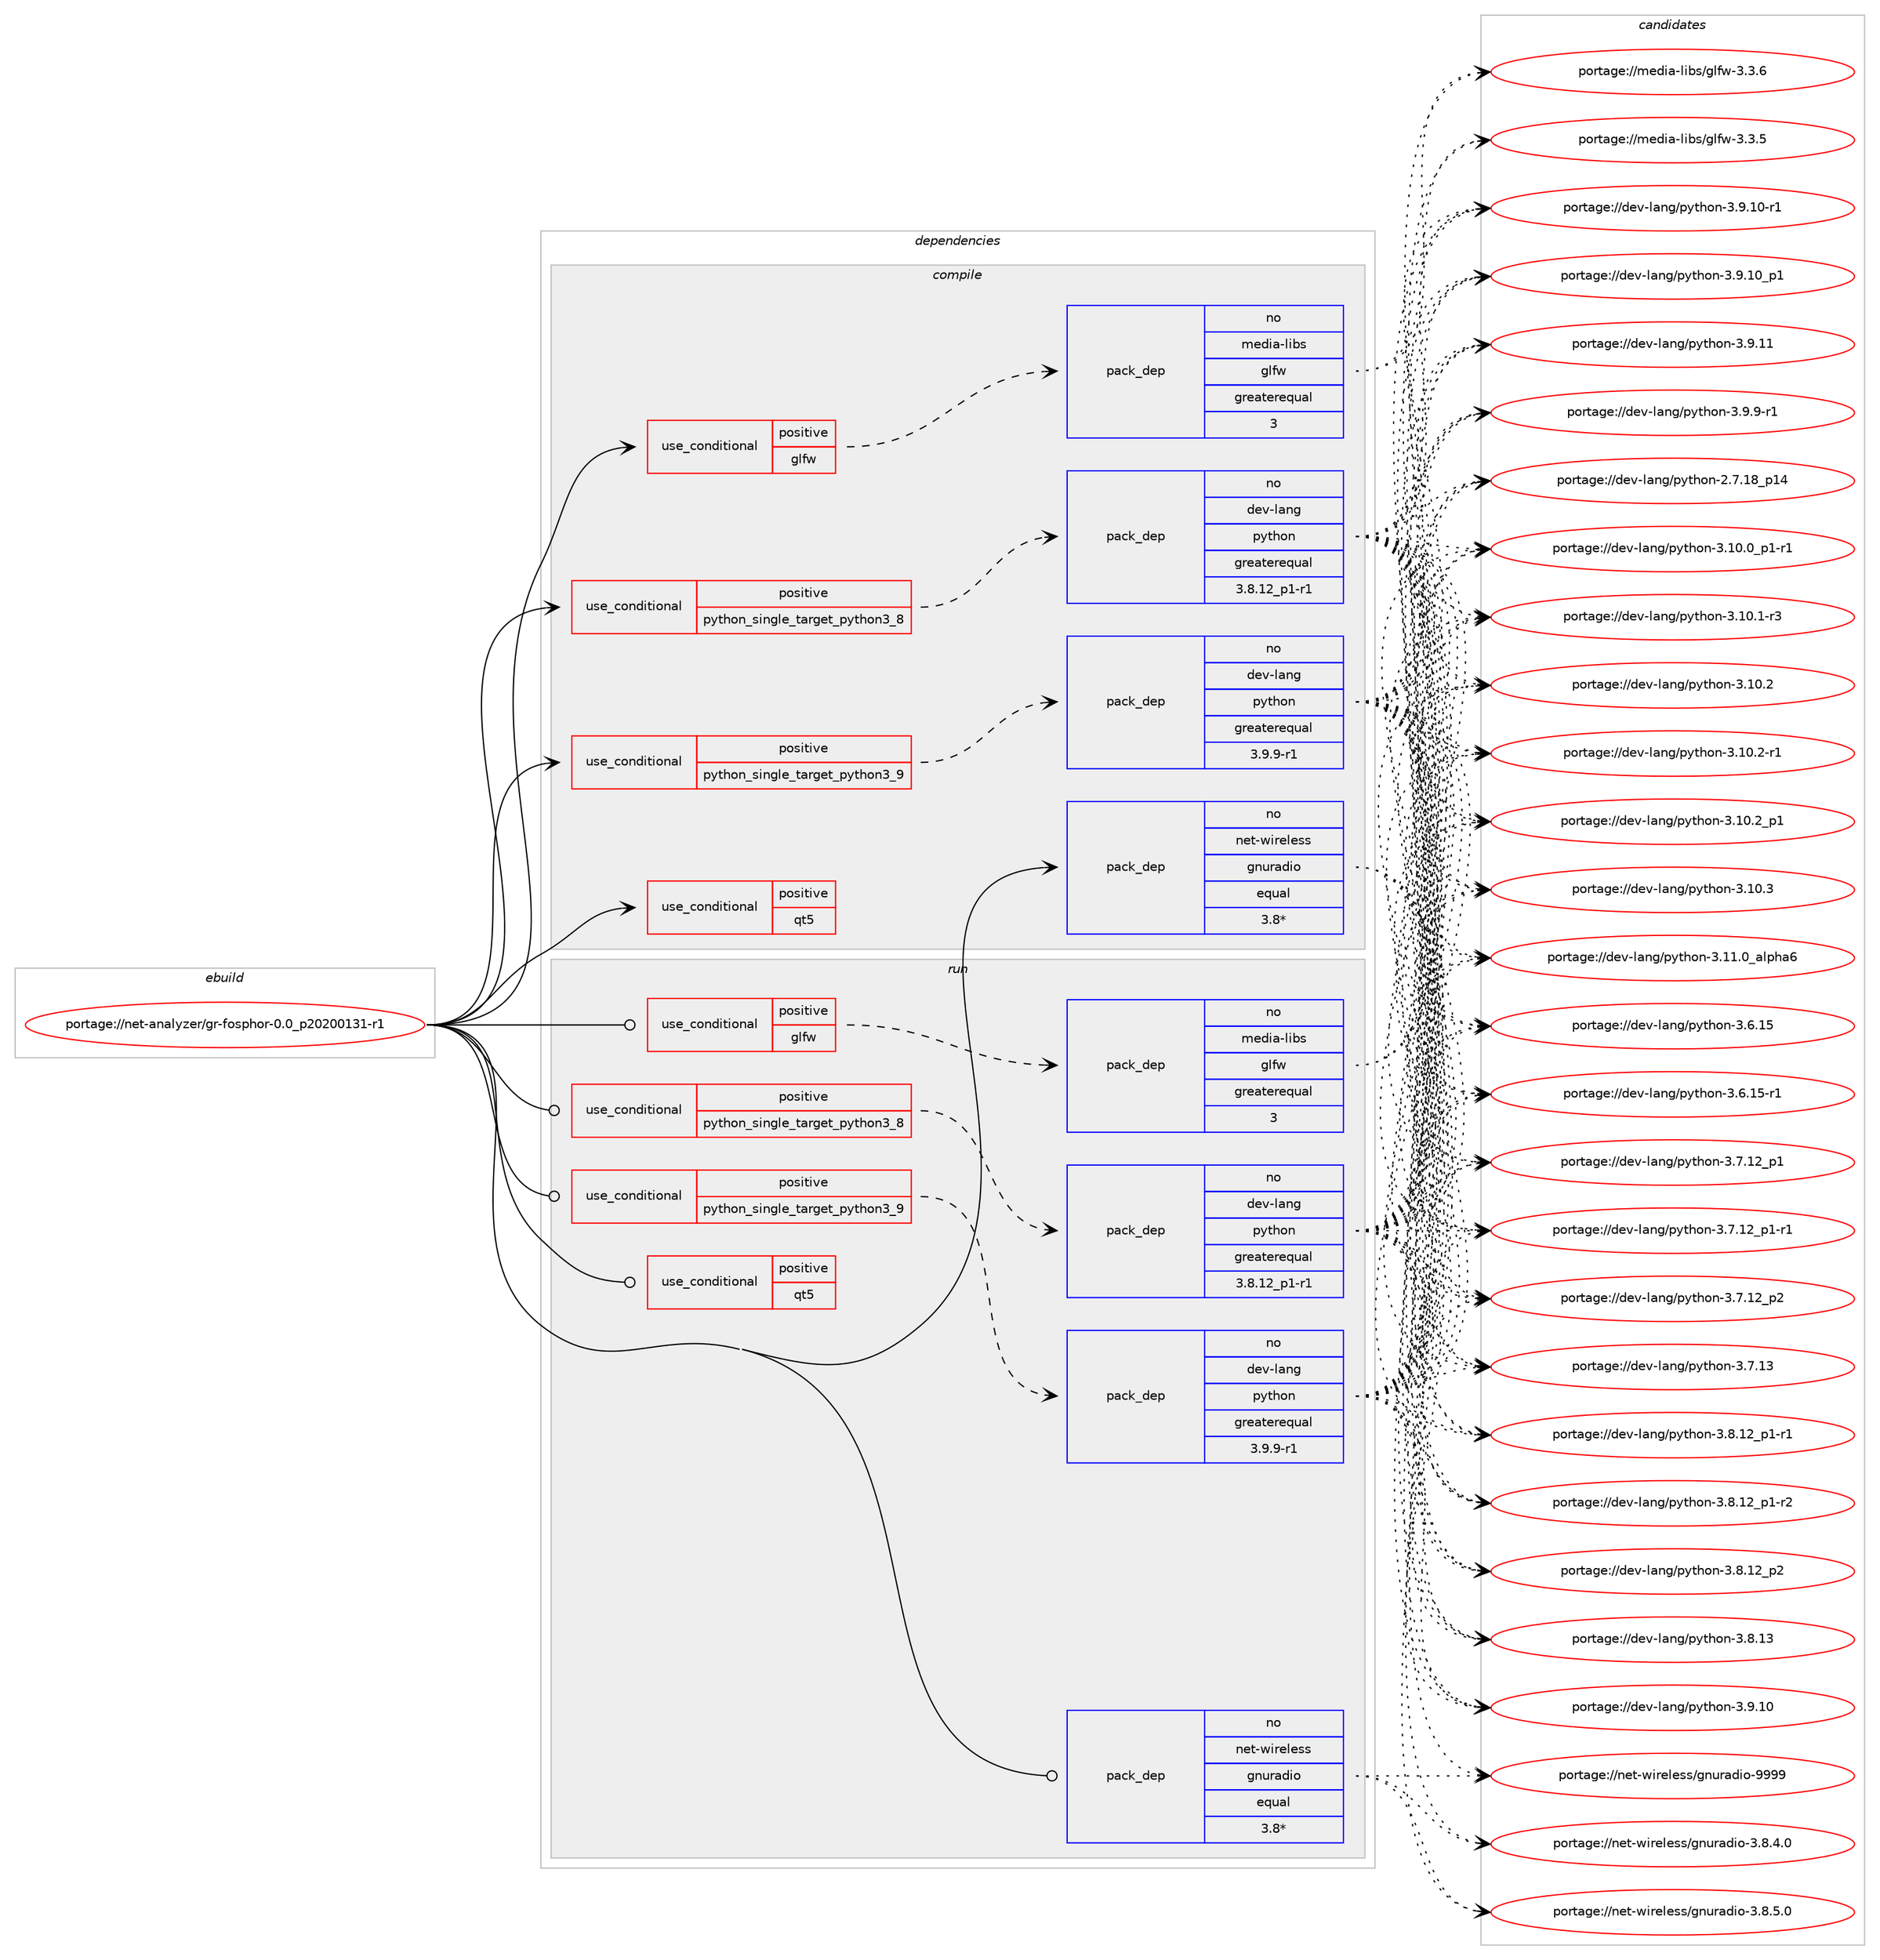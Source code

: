 digraph prolog {

# *************
# Graph options
# *************

newrank=true;
concentrate=true;
compound=true;
graph [rankdir=LR,fontname=Helvetica,fontsize=10,ranksep=1.5];#, ranksep=2.5, nodesep=0.2];
edge  [arrowhead=vee];
node  [fontname=Helvetica,fontsize=10];

# **********
# The ebuild
# **********

subgraph cluster_leftcol {
color=gray;
rank=same;
label=<<i>ebuild</i>>;
id [label="portage://net-analyzer/gr-fosphor-0.0_p20200131-r1", color=red, width=4, href="../net-analyzer/gr-fosphor-0.0_p20200131-r1.svg"];
}

# ****************
# The dependencies
# ****************

subgraph cluster_midcol {
color=gray;
label=<<i>dependencies</i>>;
subgraph cluster_compile {
fillcolor="#eeeeee";
style=filled;
label=<<i>compile</i>>;
subgraph cond4 {
dependency6 [label=<<TABLE BORDER="0" CELLBORDER="1" CELLSPACING="0" CELLPADDING="4"><TR><TD ROWSPAN="3" CELLPADDING="10">use_conditional</TD></TR><TR><TD>positive</TD></TR><TR><TD>glfw</TD></TR></TABLE>>, shape=none, color=red];
subgraph pack2 {
dependency7 [label=<<TABLE BORDER="0" CELLBORDER="1" CELLSPACING="0" CELLPADDING="4" WIDTH="220"><TR><TD ROWSPAN="6" CELLPADDING="30">pack_dep</TD></TR><TR><TD WIDTH="110">no</TD></TR><TR><TD>media-libs</TD></TR><TR><TD>glfw</TD></TR><TR><TD>greaterequal</TD></TR><TR><TD>3</TD></TR></TABLE>>, shape=none, color=blue];
}
dependency6:e -> dependency7:w [weight=20,style="dashed",arrowhead="vee"];
}
id:e -> dependency6:w [weight=20,style="solid",arrowhead="vee"];
subgraph cond5 {
dependency8 [label=<<TABLE BORDER="0" CELLBORDER="1" CELLSPACING="0" CELLPADDING="4"><TR><TD ROWSPAN="3" CELLPADDING="10">use_conditional</TD></TR><TR><TD>positive</TD></TR><TR><TD>python_single_target_python3_8</TD></TR></TABLE>>, shape=none, color=red];
subgraph pack3 {
dependency9 [label=<<TABLE BORDER="0" CELLBORDER="1" CELLSPACING="0" CELLPADDING="4" WIDTH="220"><TR><TD ROWSPAN="6" CELLPADDING="30">pack_dep</TD></TR><TR><TD WIDTH="110">no</TD></TR><TR><TD>dev-lang</TD></TR><TR><TD>python</TD></TR><TR><TD>greaterequal</TD></TR><TR><TD>3.8.12_p1-r1</TD></TR></TABLE>>, shape=none, color=blue];
}
dependency8:e -> dependency9:w [weight=20,style="dashed",arrowhead="vee"];
}
id:e -> dependency8:w [weight=20,style="solid",arrowhead="vee"];
subgraph cond6 {
dependency10 [label=<<TABLE BORDER="0" CELLBORDER="1" CELLSPACING="0" CELLPADDING="4"><TR><TD ROWSPAN="3" CELLPADDING="10">use_conditional</TD></TR><TR><TD>positive</TD></TR><TR><TD>python_single_target_python3_9</TD></TR></TABLE>>, shape=none, color=red];
subgraph pack4 {
dependency11 [label=<<TABLE BORDER="0" CELLBORDER="1" CELLSPACING="0" CELLPADDING="4" WIDTH="220"><TR><TD ROWSPAN="6" CELLPADDING="30">pack_dep</TD></TR><TR><TD WIDTH="110">no</TD></TR><TR><TD>dev-lang</TD></TR><TR><TD>python</TD></TR><TR><TD>greaterequal</TD></TR><TR><TD>3.9.9-r1</TD></TR></TABLE>>, shape=none, color=blue];
}
dependency10:e -> dependency11:w [weight=20,style="dashed",arrowhead="vee"];
}
id:e -> dependency10:w [weight=20,style="solid",arrowhead="vee"];
subgraph cond7 {
dependency12 [label=<<TABLE BORDER="0" CELLBORDER="1" CELLSPACING="0" CELLPADDING="4"><TR><TD ROWSPAN="3" CELLPADDING="10">use_conditional</TD></TR><TR><TD>positive</TD></TR><TR><TD>qt5</TD></TR></TABLE>>, shape=none, color=red];
# *** BEGIN UNKNOWN DEPENDENCY TYPE (TODO) ***
# dependency12 -> package_dependency(portage://net-analyzer/gr-fosphor-0.0_p20200131-r1,install,no,dev-qt,qtcore,none,[,,],[slot(5)],[])
# *** END UNKNOWN DEPENDENCY TYPE (TODO) ***

# *** BEGIN UNKNOWN DEPENDENCY TYPE (TODO) ***
# dependency12 -> package_dependency(portage://net-analyzer/gr-fosphor-0.0_p20200131-r1,install,no,dev-qt,qtgui,none,[,,],[slot(5)],[])
# *** END UNKNOWN DEPENDENCY TYPE (TODO) ***

# *** BEGIN UNKNOWN DEPENDENCY TYPE (TODO) ***
# dependency12 -> package_dependency(portage://net-analyzer/gr-fosphor-0.0_p20200131-r1,install,no,dev-qt,qtopengl,none,[,,],[slot(5)],[])
# *** END UNKNOWN DEPENDENCY TYPE (TODO) ***

# *** BEGIN UNKNOWN DEPENDENCY TYPE (TODO) ***
# dependency12 -> package_dependency(portage://net-analyzer/gr-fosphor-0.0_p20200131-r1,install,no,dev-qt,qtwidgets,none,[,,],[slot(5)],[])
# *** END UNKNOWN DEPENDENCY TYPE (TODO) ***

}
id:e -> dependency12:w [weight=20,style="solid",arrowhead="vee"];
# *** BEGIN UNKNOWN DEPENDENCY TYPE (TODO) ***
# id -> package_dependency(portage://net-analyzer/gr-fosphor-0.0_p20200131-r1,install,no,dev-libs,boost,none,[,,],any_same_slot,[])
# *** END UNKNOWN DEPENDENCY TYPE (TODO) ***

# *** BEGIN UNKNOWN DEPENDENCY TYPE (TODO) ***
# id -> package_dependency(portage://net-analyzer/gr-fosphor-0.0_p20200131-r1,install,no,dev-libs,log4cpp,none,[,,],[],[])
# *** END UNKNOWN DEPENDENCY TYPE (TODO) ***

# *** BEGIN UNKNOWN DEPENDENCY TYPE (TODO) ***
# id -> package_dependency(portage://net-analyzer/gr-fosphor-0.0_p20200131-r1,install,no,media-libs,freetype,none,[,,],[],[])
# *** END UNKNOWN DEPENDENCY TYPE (TODO) ***

subgraph pack5 {
dependency13 [label=<<TABLE BORDER="0" CELLBORDER="1" CELLSPACING="0" CELLPADDING="4" WIDTH="220"><TR><TD ROWSPAN="6" CELLPADDING="30">pack_dep</TD></TR><TR><TD WIDTH="110">no</TD></TR><TR><TD>net-wireless</TD></TR><TR><TD>gnuradio</TD></TR><TR><TD>equal</TD></TR><TR><TD>3.8*</TD></TR></TABLE>>, shape=none, color=blue];
}
id:e -> dependency13:w [weight=20,style="solid",arrowhead="vee"];
# *** BEGIN UNKNOWN DEPENDENCY TYPE (TODO) ***
# id -> package_dependency(portage://net-analyzer/gr-fosphor-0.0_p20200131-r1,install,no,virtual,opencl,none,[,,],[],[])
# *** END UNKNOWN DEPENDENCY TYPE (TODO) ***

# *** BEGIN UNKNOWN DEPENDENCY TYPE (TODO) ***
# id -> package_dependency(portage://net-analyzer/gr-fosphor-0.0_p20200131-r1,install,no,virtual,opengl,none,[,,],[],[])
# *** END UNKNOWN DEPENDENCY TYPE (TODO) ***

}
subgraph cluster_compileandrun {
fillcolor="#eeeeee";
style=filled;
label=<<i>compile and run</i>>;
}
subgraph cluster_run {
fillcolor="#eeeeee";
style=filled;
label=<<i>run</i>>;
subgraph cond8 {
dependency14 [label=<<TABLE BORDER="0" CELLBORDER="1" CELLSPACING="0" CELLPADDING="4"><TR><TD ROWSPAN="3" CELLPADDING="10">use_conditional</TD></TR><TR><TD>positive</TD></TR><TR><TD>glfw</TD></TR></TABLE>>, shape=none, color=red];
subgraph pack6 {
dependency15 [label=<<TABLE BORDER="0" CELLBORDER="1" CELLSPACING="0" CELLPADDING="4" WIDTH="220"><TR><TD ROWSPAN="6" CELLPADDING="30">pack_dep</TD></TR><TR><TD WIDTH="110">no</TD></TR><TR><TD>media-libs</TD></TR><TR><TD>glfw</TD></TR><TR><TD>greaterequal</TD></TR><TR><TD>3</TD></TR></TABLE>>, shape=none, color=blue];
}
dependency14:e -> dependency15:w [weight=20,style="dashed",arrowhead="vee"];
}
id:e -> dependency14:w [weight=20,style="solid",arrowhead="odot"];
subgraph cond9 {
dependency16 [label=<<TABLE BORDER="0" CELLBORDER="1" CELLSPACING="0" CELLPADDING="4"><TR><TD ROWSPAN="3" CELLPADDING="10">use_conditional</TD></TR><TR><TD>positive</TD></TR><TR><TD>python_single_target_python3_8</TD></TR></TABLE>>, shape=none, color=red];
subgraph pack7 {
dependency17 [label=<<TABLE BORDER="0" CELLBORDER="1" CELLSPACING="0" CELLPADDING="4" WIDTH="220"><TR><TD ROWSPAN="6" CELLPADDING="30">pack_dep</TD></TR><TR><TD WIDTH="110">no</TD></TR><TR><TD>dev-lang</TD></TR><TR><TD>python</TD></TR><TR><TD>greaterequal</TD></TR><TR><TD>3.8.12_p1-r1</TD></TR></TABLE>>, shape=none, color=blue];
}
dependency16:e -> dependency17:w [weight=20,style="dashed",arrowhead="vee"];
}
id:e -> dependency16:w [weight=20,style="solid",arrowhead="odot"];
subgraph cond10 {
dependency18 [label=<<TABLE BORDER="0" CELLBORDER="1" CELLSPACING="0" CELLPADDING="4"><TR><TD ROWSPAN="3" CELLPADDING="10">use_conditional</TD></TR><TR><TD>positive</TD></TR><TR><TD>python_single_target_python3_9</TD></TR></TABLE>>, shape=none, color=red];
subgraph pack8 {
dependency19 [label=<<TABLE BORDER="0" CELLBORDER="1" CELLSPACING="0" CELLPADDING="4" WIDTH="220"><TR><TD ROWSPAN="6" CELLPADDING="30">pack_dep</TD></TR><TR><TD WIDTH="110">no</TD></TR><TR><TD>dev-lang</TD></TR><TR><TD>python</TD></TR><TR><TD>greaterequal</TD></TR><TR><TD>3.9.9-r1</TD></TR></TABLE>>, shape=none, color=blue];
}
dependency18:e -> dependency19:w [weight=20,style="dashed",arrowhead="vee"];
}
id:e -> dependency18:w [weight=20,style="solid",arrowhead="odot"];
subgraph cond11 {
dependency20 [label=<<TABLE BORDER="0" CELLBORDER="1" CELLSPACING="0" CELLPADDING="4"><TR><TD ROWSPAN="3" CELLPADDING="10">use_conditional</TD></TR><TR><TD>positive</TD></TR><TR><TD>qt5</TD></TR></TABLE>>, shape=none, color=red];
# *** BEGIN UNKNOWN DEPENDENCY TYPE (TODO) ***
# dependency20 -> package_dependency(portage://net-analyzer/gr-fosphor-0.0_p20200131-r1,run,no,dev-qt,qtcore,none,[,,],[slot(5)],[])
# *** END UNKNOWN DEPENDENCY TYPE (TODO) ***

# *** BEGIN UNKNOWN DEPENDENCY TYPE (TODO) ***
# dependency20 -> package_dependency(portage://net-analyzer/gr-fosphor-0.0_p20200131-r1,run,no,dev-qt,qtgui,none,[,,],[slot(5)],[])
# *** END UNKNOWN DEPENDENCY TYPE (TODO) ***

# *** BEGIN UNKNOWN DEPENDENCY TYPE (TODO) ***
# dependency20 -> package_dependency(portage://net-analyzer/gr-fosphor-0.0_p20200131-r1,run,no,dev-qt,qtopengl,none,[,,],[slot(5)],[])
# *** END UNKNOWN DEPENDENCY TYPE (TODO) ***

# *** BEGIN UNKNOWN DEPENDENCY TYPE (TODO) ***
# dependency20 -> package_dependency(portage://net-analyzer/gr-fosphor-0.0_p20200131-r1,run,no,dev-qt,qtwidgets,none,[,,],[slot(5)],[])
# *** END UNKNOWN DEPENDENCY TYPE (TODO) ***

}
id:e -> dependency20:w [weight=20,style="solid",arrowhead="odot"];
# *** BEGIN UNKNOWN DEPENDENCY TYPE (TODO) ***
# id -> package_dependency(portage://net-analyzer/gr-fosphor-0.0_p20200131-r1,run,no,dev-libs,boost,none,[,,],any_same_slot,[])
# *** END UNKNOWN DEPENDENCY TYPE (TODO) ***

# *** BEGIN UNKNOWN DEPENDENCY TYPE (TODO) ***
# id -> package_dependency(portage://net-analyzer/gr-fosphor-0.0_p20200131-r1,run,no,dev-libs,log4cpp,none,[,,],[],[])
# *** END UNKNOWN DEPENDENCY TYPE (TODO) ***

# *** BEGIN UNKNOWN DEPENDENCY TYPE (TODO) ***
# id -> package_dependency(portage://net-analyzer/gr-fosphor-0.0_p20200131-r1,run,no,media-libs,freetype,none,[,,],[],[])
# *** END UNKNOWN DEPENDENCY TYPE (TODO) ***

subgraph pack9 {
dependency21 [label=<<TABLE BORDER="0" CELLBORDER="1" CELLSPACING="0" CELLPADDING="4" WIDTH="220"><TR><TD ROWSPAN="6" CELLPADDING="30">pack_dep</TD></TR><TR><TD WIDTH="110">no</TD></TR><TR><TD>net-wireless</TD></TR><TR><TD>gnuradio</TD></TR><TR><TD>equal</TD></TR><TR><TD>3.8*</TD></TR></TABLE>>, shape=none, color=blue];
}
id:e -> dependency21:w [weight=20,style="solid",arrowhead="odot"];
# *** BEGIN UNKNOWN DEPENDENCY TYPE (TODO) ***
# id -> package_dependency(portage://net-analyzer/gr-fosphor-0.0_p20200131-r1,run,no,virtual,opencl,none,[,,],[],[])
# *** END UNKNOWN DEPENDENCY TYPE (TODO) ***

# *** BEGIN UNKNOWN DEPENDENCY TYPE (TODO) ***
# id -> package_dependency(portage://net-analyzer/gr-fosphor-0.0_p20200131-r1,run,no,virtual,opengl,none,[,,],[],[])
# *** END UNKNOWN DEPENDENCY TYPE (TODO) ***

}
}

# **************
# The candidates
# **************

subgraph cluster_choices {
rank=same;
color=gray;
label=<<i>candidates</i>>;

subgraph choice2 {
color=black;
nodesep=1;
choice10910110010597451081059811547103108102119455146514653 [label="portage://media-libs/glfw-3.3.5", color=red, width=4,href="../media-libs/glfw-3.3.5.svg"];
choice10910110010597451081059811547103108102119455146514654 [label="portage://media-libs/glfw-3.3.6", color=red, width=4,href="../media-libs/glfw-3.3.6.svg"];
dependency7:e -> choice10910110010597451081059811547103108102119455146514653:w [style=dotted,weight="100"];
dependency7:e -> choice10910110010597451081059811547103108102119455146514654:w [style=dotted,weight="100"];
}
subgraph choice3 {
color=black;
nodesep=1;
choice10010111845108971101034711212111610411111045504655464956951124952 [label="portage://dev-lang/python-2.7.18_p14", color=red, width=4,href="../dev-lang/python-2.7.18_p14.svg"];
choice1001011184510897110103471121211161041111104551464948464895112494511449 [label="portage://dev-lang/python-3.10.0_p1-r1", color=red, width=4,href="../dev-lang/python-3.10.0_p1-r1.svg"];
choice100101118451089711010347112121116104111110455146494846494511451 [label="portage://dev-lang/python-3.10.1-r3", color=red, width=4,href="../dev-lang/python-3.10.1-r3.svg"];
choice10010111845108971101034711212111610411111045514649484650 [label="portage://dev-lang/python-3.10.2", color=red, width=4,href="../dev-lang/python-3.10.2.svg"];
choice100101118451089711010347112121116104111110455146494846504511449 [label="portage://dev-lang/python-3.10.2-r1", color=red, width=4,href="../dev-lang/python-3.10.2-r1.svg"];
choice100101118451089711010347112121116104111110455146494846509511249 [label="portage://dev-lang/python-3.10.2_p1", color=red, width=4,href="../dev-lang/python-3.10.2_p1.svg"];
choice10010111845108971101034711212111610411111045514649484651 [label="portage://dev-lang/python-3.10.3", color=red, width=4,href="../dev-lang/python-3.10.3.svg"];
choice1001011184510897110103471121211161041111104551464949464895971081121049754 [label="portage://dev-lang/python-3.11.0_alpha6", color=red, width=4,href="../dev-lang/python-3.11.0_alpha6.svg"];
choice10010111845108971101034711212111610411111045514654464953 [label="portage://dev-lang/python-3.6.15", color=red, width=4,href="../dev-lang/python-3.6.15.svg"];
choice100101118451089711010347112121116104111110455146544649534511449 [label="portage://dev-lang/python-3.6.15-r1", color=red, width=4,href="../dev-lang/python-3.6.15-r1.svg"];
choice100101118451089711010347112121116104111110455146554649509511249 [label="portage://dev-lang/python-3.7.12_p1", color=red, width=4,href="../dev-lang/python-3.7.12_p1.svg"];
choice1001011184510897110103471121211161041111104551465546495095112494511449 [label="portage://dev-lang/python-3.7.12_p1-r1", color=red, width=4,href="../dev-lang/python-3.7.12_p1-r1.svg"];
choice100101118451089711010347112121116104111110455146554649509511250 [label="portage://dev-lang/python-3.7.12_p2", color=red, width=4,href="../dev-lang/python-3.7.12_p2.svg"];
choice10010111845108971101034711212111610411111045514655464951 [label="portage://dev-lang/python-3.7.13", color=red, width=4,href="../dev-lang/python-3.7.13.svg"];
choice1001011184510897110103471121211161041111104551465646495095112494511449 [label="portage://dev-lang/python-3.8.12_p1-r1", color=red, width=4,href="../dev-lang/python-3.8.12_p1-r1.svg"];
choice1001011184510897110103471121211161041111104551465646495095112494511450 [label="portage://dev-lang/python-3.8.12_p1-r2", color=red, width=4,href="../dev-lang/python-3.8.12_p1-r2.svg"];
choice100101118451089711010347112121116104111110455146564649509511250 [label="portage://dev-lang/python-3.8.12_p2", color=red, width=4,href="../dev-lang/python-3.8.12_p2.svg"];
choice10010111845108971101034711212111610411111045514656464951 [label="portage://dev-lang/python-3.8.13", color=red, width=4,href="../dev-lang/python-3.8.13.svg"];
choice10010111845108971101034711212111610411111045514657464948 [label="portage://dev-lang/python-3.9.10", color=red, width=4,href="../dev-lang/python-3.9.10.svg"];
choice100101118451089711010347112121116104111110455146574649484511449 [label="portage://dev-lang/python-3.9.10-r1", color=red, width=4,href="../dev-lang/python-3.9.10-r1.svg"];
choice100101118451089711010347112121116104111110455146574649489511249 [label="portage://dev-lang/python-3.9.10_p1", color=red, width=4,href="../dev-lang/python-3.9.10_p1.svg"];
choice10010111845108971101034711212111610411111045514657464949 [label="portage://dev-lang/python-3.9.11", color=red, width=4,href="../dev-lang/python-3.9.11.svg"];
choice1001011184510897110103471121211161041111104551465746574511449 [label="portage://dev-lang/python-3.9.9-r1", color=red, width=4,href="../dev-lang/python-3.9.9-r1.svg"];
dependency9:e -> choice10010111845108971101034711212111610411111045504655464956951124952:w [style=dotted,weight="100"];
dependency9:e -> choice1001011184510897110103471121211161041111104551464948464895112494511449:w [style=dotted,weight="100"];
dependency9:e -> choice100101118451089711010347112121116104111110455146494846494511451:w [style=dotted,weight="100"];
dependency9:e -> choice10010111845108971101034711212111610411111045514649484650:w [style=dotted,weight="100"];
dependency9:e -> choice100101118451089711010347112121116104111110455146494846504511449:w [style=dotted,weight="100"];
dependency9:e -> choice100101118451089711010347112121116104111110455146494846509511249:w [style=dotted,weight="100"];
dependency9:e -> choice10010111845108971101034711212111610411111045514649484651:w [style=dotted,weight="100"];
dependency9:e -> choice1001011184510897110103471121211161041111104551464949464895971081121049754:w [style=dotted,weight="100"];
dependency9:e -> choice10010111845108971101034711212111610411111045514654464953:w [style=dotted,weight="100"];
dependency9:e -> choice100101118451089711010347112121116104111110455146544649534511449:w [style=dotted,weight="100"];
dependency9:e -> choice100101118451089711010347112121116104111110455146554649509511249:w [style=dotted,weight="100"];
dependency9:e -> choice1001011184510897110103471121211161041111104551465546495095112494511449:w [style=dotted,weight="100"];
dependency9:e -> choice100101118451089711010347112121116104111110455146554649509511250:w [style=dotted,weight="100"];
dependency9:e -> choice10010111845108971101034711212111610411111045514655464951:w [style=dotted,weight="100"];
dependency9:e -> choice1001011184510897110103471121211161041111104551465646495095112494511449:w [style=dotted,weight="100"];
dependency9:e -> choice1001011184510897110103471121211161041111104551465646495095112494511450:w [style=dotted,weight="100"];
dependency9:e -> choice100101118451089711010347112121116104111110455146564649509511250:w [style=dotted,weight="100"];
dependency9:e -> choice10010111845108971101034711212111610411111045514656464951:w [style=dotted,weight="100"];
dependency9:e -> choice10010111845108971101034711212111610411111045514657464948:w [style=dotted,weight="100"];
dependency9:e -> choice100101118451089711010347112121116104111110455146574649484511449:w [style=dotted,weight="100"];
dependency9:e -> choice100101118451089711010347112121116104111110455146574649489511249:w [style=dotted,weight="100"];
dependency9:e -> choice10010111845108971101034711212111610411111045514657464949:w [style=dotted,weight="100"];
dependency9:e -> choice1001011184510897110103471121211161041111104551465746574511449:w [style=dotted,weight="100"];
}
subgraph choice4 {
color=black;
nodesep=1;
choice10010111845108971101034711212111610411111045504655464956951124952 [label="portage://dev-lang/python-2.7.18_p14", color=red, width=4,href="../dev-lang/python-2.7.18_p14.svg"];
choice1001011184510897110103471121211161041111104551464948464895112494511449 [label="portage://dev-lang/python-3.10.0_p1-r1", color=red, width=4,href="../dev-lang/python-3.10.0_p1-r1.svg"];
choice100101118451089711010347112121116104111110455146494846494511451 [label="portage://dev-lang/python-3.10.1-r3", color=red, width=4,href="../dev-lang/python-3.10.1-r3.svg"];
choice10010111845108971101034711212111610411111045514649484650 [label="portage://dev-lang/python-3.10.2", color=red, width=4,href="../dev-lang/python-3.10.2.svg"];
choice100101118451089711010347112121116104111110455146494846504511449 [label="portage://dev-lang/python-3.10.2-r1", color=red, width=4,href="../dev-lang/python-3.10.2-r1.svg"];
choice100101118451089711010347112121116104111110455146494846509511249 [label="portage://dev-lang/python-3.10.2_p1", color=red, width=4,href="../dev-lang/python-3.10.2_p1.svg"];
choice10010111845108971101034711212111610411111045514649484651 [label="portage://dev-lang/python-3.10.3", color=red, width=4,href="../dev-lang/python-3.10.3.svg"];
choice1001011184510897110103471121211161041111104551464949464895971081121049754 [label="portage://dev-lang/python-3.11.0_alpha6", color=red, width=4,href="../dev-lang/python-3.11.0_alpha6.svg"];
choice10010111845108971101034711212111610411111045514654464953 [label="portage://dev-lang/python-3.6.15", color=red, width=4,href="../dev-lang/python-3.6.15.svg"];
choice100101118451089711010347112121116104111110455146544649534511449 [label="portage://dev-lang/python-3.6.15-r1", color=red, width=4,href="../dev-lang/python-3.6.15-r1.svg"];
choice100101118451089711010347112121116104111110455146554649509511249 [label="portage://dev-lang/python-3.7.12_p1", color=red, width=4,href="../dev-lang/python-3.7.12_p1.svg"];
choice1001011184510897110103471121211161041111104551465546495095112494511449 [label="portage://dev-lang/python-3.7.12_p1-r1", color=red, width=4,href="../dev-lang/python-3.7.12_p1-r1.svg"];
choice100101118451089711010347112121116104111110455146554649509511250 [label="portage://dev-lang/python-3.7.12_p2", color=red, width=4,href="../dev-lang/python-3.7.12_p2.svg"];
choice10010111845108971101034711212111610411111045514655464951 [label="portage://dev-lang/python-3.7.13", color=red, width=4,href="../dev-lang/python-3.7.13.svg"];
choice1001011184510897110103471121211161041111104551465646495095112494511449 [label="portage://dev-lang/python-3.8.12_p1-r1", color=red, width=4,href="../dev-lang/python-3.8.12_p1-r1.svg"];
choice1001011184510897110103471121211161041111104551465646495095112494511450 [label="portage://dev-lang/python-3.8.12_p1-r2", color=red, width=4,href="../dev-lang/python-3.8.12_p1-r2.svg"];
choice100101118451089711010347112121116104111110455146564649509511250 [label="portage://dev-lang/python-3.8.12_p2", color=red, width=4,href="../dev-lang/python-3.8.12_p2.svg"];
choice10010111845108971101034711212111610411111045514656464951 [label="portage://dev-lang/python-3.8.13", color=red, width=4,href="../dev-lang/python-3.8.13.svg"];
choice10010111845108971101034711212111610411111045514657464948 [label="portage://dev-lang/python-3.9.10", color=red, width=4,href="../dev-lang/python-3.9.10.svg"];
choice100101118451089711010347112121116104111110455146574649484511449 [label="portage://dev-lang/python-3.9.10-r1", color=red, width=4,href="../dev-lang/python-3.9.10-r1.svg"];
choice100101118451089711010347112121116104111110455146574649489511249 [label="portage://dev-lang/python-3.9.10_p1", color=red, width=4,href="../dev-lang/python-3.9.10_p1.svg"];
choice10010111845108971101034711212111610411111045514657464949 [label="portage://dev-lang/python-3.9.11", color=red, width=4,href="../dev-lang/python-3.9.11.svg"];
choice1001011184510897110103471121211161041111104551465746574511449 [label="portage://dev-lang/python-3.9.9-r1", color=red, width=4,href="../dev-lang/python-3.9.9-r1.svg"];
dependency11:e -> choice10010111845108971101034711212111610411111045504655464956951124952:w [style=dotted,weight="100"];
dependency11:e -> choice1001011184510897110103471121211161041111104551464948464895112494511449:w [style=dotted,weight="100"];
dependency11:e -> choice100101118451089711010347112121116104111110455146494846494511451:w [style=dotted,weight="100"];
dependency11:e -> choice10010111845108971101034711212111610411111045514649484650:w [style=dotted,weight="100"];
dependency11:e -> choice100101118451089711010347112121116104111110455146494846504511449:w [style=dotted,weight="100"];
dependency11:e -> choice100101118451089711010347112121116104111110455146494846509511249:w [style=dotted,weight="100"];
dependency11:e -> choice10010111845108971101034711212111610411111045514649484651:w [style=dotted,weight="100"];
dependency11:e -> choice1001011184510897110103471121211161041111104551464949464895971081121049754:w [style=dotted,weight="100"];
dependency11:e -> choice10010111845108971101034711212111610411111045514654464953:w [style=dotted,weight="100"];
dependency11:e -> choice100101118451089711010347112121116104111110455146544649534511449:w [style=dotted,weight="100"];
dependency11:e -> choice100101118451089711010347112121116104111110455146554649509511249:w [style=dotted,weight="100"];
dependency11:e -> choice1001011184510897110103471121211161041111104551465546495095112494511449:w [style=dotted,weight="100"];
dependency11:e -> choice100101118451089711010347112121116104111110455146554649509511250:w [style=dotted,weight="100"];
dependency11:e -> choice10010111845108971101034711212111610411111045514655464951:w [style=dotted,weight="100"];
dependency11:e -> choice1001011184510897110103471121211161041111104551465646495095112494511449:w [style=dotted,weight="100"];
dependency11:e -> choice1001011184510897110103471121211161041111104551465646495095112494511450:w [style=dotted,weight="100"];
dependency11:e -> choice100101118451089711010347112121116104111110455146564649509511250:w [style=dotted,weight="100"];
dependency11:e -> choice10010111845108971101034711212111610411111045514656464951:w [style=dotted,weight="100"];
dependency11:e -> choice10010111845108971101034711212111610411111045514657464948:w [style=dotted,weight="100"];
dependency11:e -> choice100101118451089711010347112121116104111110455146574649484511449:w [style=dotted,weight="100"];
dependency11:e -> choice100101118451089711010347112121116104111110455146574649489511249:w [style=dotted,weight="100"];
dependency11:e -> choice10010111845108971101034711212111610411111045514657464949:w [style=dotted,weight="100"];
dependency11:e -> choice1001011184510897110103471121211161041111104551465746574511449:w [style=dotted,weight="100"];
}
subgraph choice5 {
color=black;
nodesep=1;
choice1101011164511910511410110810111511547103110117114971001051114551465646524648 [label="portage://net-wireless/gnuradio-3.8.4.0", color=red, width=4,href="../net-wireless/gnuradio-3.8.4.0.svg"];
choice1101011164511910511410110810111511547103110117114971001051114551465646534648 [label="portage://net-wireless/gnuradio-3.8.5.0", color=red, width=4,href="../net-wireless/gnuradio-3.8.5.0.svg"];
choice1101011164511910511410110810111511547103110117114971001051114557575757 [label="portage://net-wireless/gnuradio-9999", color=red, width=4,href="../net-wireless/gnuradio-9999.svg"];
dependency13:e -> choice1101011164511910511410110810111511547103110117114971001051114551465646524648:w [style=dotted,weight="100"];
dependency13:e -> choice1101011164511910511410110810111511547103110117114971001051114551465646534648:w [style=dotted,weight="100"];
dependency13:e -> choice1101011164511910511410110810111511547103110117114971001051114557575757:w [style=dotted,weight="100"];
}
subgraph choice6 {
color=black;
nodesep=1;
choice10910110010597451081059811547103108102119455146514653 [label="portage://media-libs/glfw-3.3.5", color=red, width=4,href="../media-libs/glfw-3.3.5.svg"];
choice10910110010597451081059811547103108102119455146514654 [label="portage://media-libs/glfw-3.3.6", color=red, width=4,href="../media-libs/glfw-3.3.6.svg"];
dependency15:e -> choice10910110010597451081059811547103108102119455146514653:w [style=dotted,weight="100"];
dependency15:e -> choice10910110010597451081059811547103108102119455146514654:w [style=dotted,weight="100"];
}
subgraph choice7 {
color=black;
nodesep=1;
choice10010111845108971101034711212111610411111045504655464956951124952 [label="portage://dev-lang/python-2.7.18_p14", color=red, width=4,href="../dev-lang/python-2.7.18_p14.svg"];
choice1001011184510897110103471121211161041111104551464948464895112494511449 [label="portage://dev-lang/python-3.10.0_p1-r1", color=red, width=4,href="../dev-lang/python-3.10.0_p1-r1.svg"];
choice100101118451089711010347112121116104111110455146494846494511451 [label="portage://dev-lang/python-3.10.1-r3", color=red, width=4,href="../dev-lang/python-3.10.1-r3.svg"];
choice10010111845108971101034711212111610411111045514649484650 [label="portage://dev-lang/python-3.10.2", color=red, width=4,href="../dev-lang/python-3.10.2.svg"];
choice100101118451089711010347112121116104111110455146494846504511449 [label="portage://dev-lang/python-3.10.2-r1", color=red, width=4,href="../dev-lang/python-3.10.2-r1.svg"];
choice100101118451089711010347112121116104111110455146494846509511249 [label="portage://dev-lang/python-3.10.2_p1", color=red, width=4,href="../dev-lang/python-3.10.2_p1.svg"];
choice10010111845108971101034711212111610411111045514649484651 [label="portage://dev-lang/python-3.10.3", color=red, width=4,href="../dev-lang/python-3.10.3.svg"];
choice1001011184510897110103471121211161041111104551464949464895971081121049754 [label="portage://dev-lang/python-3.11.0_alpha6", color=red, width=4,href="../dev-lang/python-3.11.0_alpha6.svg"];
choice10010111845108971101034711212111610411111045514654464953 [label="portage://dev-lang/python-3.6.15", color=red, width=4,href="../dev-lang/python-3.6.15.svg"];
choice100101118451089711010347112121116104111110455146544649534511449 [label="portage://dev-lang/python-3.6.15-r1", color=red, width=4,href="../dev-lang/python-3.6.15-r1.svg"];
choice100101118451089711010347112121116104111110455146554649509511249 [label="portage://dev-lang/python-3.7.12_p1", color=red, width=4,href="../dev-lang/python-3.7.12_p1.svg"];
choice1001011184510897110103471121211161041111104551465546495095112494511449 [label="portage://dev-lang/python-3.7.12_p1-r1", color=red, width=4,href="../dev-lang/python-3.7.12_p1-r1.svg"];
choice100101118451089711010347112121116104111110455146554649509511250 [label="portage://dev-lang/python-3.7.12_p2", color=red, width=4,href="../dev-lang/python-3.7.12_p2.svg"];
choice10010111845108971101034711212111610411111045514655464951 [label="portage://dev-lang/python-3.7.13", color=red, width=4,href="../dev-lang/python-3.7.13.svg"];
choice1001011184510897110103471121211161041111104551465646495095112494511449 [label="portage://dev-lang/python-3.8.12_p1-r1", color=red, width=4,href="../dev-lang/python-3.8.12_p1-r1.svg"];
choice1001011184510897110103471121211161041111104551465646495095112494511450 [label="portage://dev-lang/python-3.8.12_p1-r2", color=red, width=4,href="../dev-lang/python-3.8.12_p1-r2.svg"];
choice100101118451089711010347112121116104111110455146564649509511250 [label="portage://dev-lang/python-3.8.12_p2", color=red, width=4,href="../dev-lang/python-3.8.12_p2.svg"];
choice10010111845108971101034711212111610411111045514656464951 [label="portage://dev-lang/python-3.8.13", color=red, width=4,href="../dev-lang/python-3.8.13.svg"];
choice10010111845108971101034711212111610411111045514657464948 [label="portage://dev-lang/python-3.9.10", color=red, width=4,href="../dev-lang/python-3.9.10.svg"];
choice100101118451089711010347112121116104111110455146574649484511449 [label="portage://dev-lang/python-3.9.10-r1", color=red, width=4,href="../dev-lang/python-3.9.10-r1.svg"];
choice100101118451089711010347112121116104111110455146574649489511249 [label="portage://dev-lang/python-3.9.10_p1", color=red, width=4,href="../dev-lang/python-3.9.10_p1.svg"];
choice10010111845108971101034711212111610411111045514657464949 [label="portage://dev-lang/python-3.9.11", color=red, width=4,href="../dev-lang/python-3.9.11.svg"];
choice1001011184510897110103471121211161041111104551465746574511449 [label="portage://dev-lang/python-3.9.9-r1", color=red, width=4,href="../dev-lang/python-3.9.9-r1.svg"];
dependency17:e -> choice10010111845108971101034711212111610411111045504655464956951124952:w [style=dotted,weight="100"];
dependency17:e -> choice1001011184510897110103471121211161041111104551464948464895112494511449:w [style=dotted,weight="100"];
dependency17:e -> choice100101118451089711010347112121116104111110455146494846494511451:w [style=dotted,weight="100"];
dependency17:e -> choice10010111845108971101034711212111610411111045514649484650:w [style=dotted,weight="100"];
dependency17:e -> choice100101118451089711010347112121116104111110455146494846504511449:w [style=dotted,weight="100"];
dependency17:e -> choice100101118451089711010347112121116104111110455146494846509511249:w [style=dotted,weight="100"];
dependency17:e -> choice10010111845108971101034711212111610411111045514649484651:w [style=dotted,weight="100"];
dependency17:e -> choice1001011184510897110103471121211161041111104551464949464895971081121049754:w [style=dotted,weight="100"];
dependency17:e -> choice10010111845108971101034711212111610411111045514654464953:w [style=dotted,weight="100"];
dependency17:e -> choice100101118451089711010347112121116104111110455146544649534511449:w [style=dotted,weight="100"];
dependency17:e -> choice100101118451089711010347112121116104111110455146554649509511249:w [style=dotted,weight="100"];
dependency17:e -> choice1001011184510897110103471121211161041111104551465546495095112494511449:w [style=dotted,weight="100"];
dependency17:e -> choice100101118451089711010347112121116104111110455146554649509511250:w [style=dotted,weight="100"];
dependency17:e -> choice10010111845108971101034711212111610411111045514655464951:w [style=dotted,weight="100"];
dependency17:e -> choice1001011184510897110103471121211161041111104551465646495095112494511449:w [style=dotted,weight="100"];
dependency17:e -> choice1001011184510897110103471121211161041111104551465646495095112494511450:w [style=dotted,weight="100"];
dependency17:e -> choice100101118451089711010347112121116104111110455146564649509511250:w [style=dotted,weight="100"];
dependency17:e -> choice10010111845108971101034711212111610411111045514656464951:w [style=dotted,weight="100"];
dependency17:e -> choice10010111845108971101034711212111610411111045514657464948:w [style=dotted,weight="100"];
dependency17:e -> choice100101118451089711010347112121116104111110455146574649484511449:w [style=dotted,weight="100"];
dependency17:e -> choice100101118451089711010347112121116104111110455146574649489511249:w [style=dotted,weight="100"];
dependency17:e -> choice10010111845108971101034711212111610411111045514657464949:w [style=dotted,weight="100"];
dependency17:e -> choice1001011184510897110103471121211161041111104551465746574511449:w [style=dotted,weight="100"];
}
subgraph choice8 {
color=black;
nodesep=1;
choice10010111845108971101034711212111610411111045504655464956951124952 [label="portage://dev-lang/python-2.7.18_p14", color=red, width=4,href="../dev-lang/python-2.7.18_p14.svg"];
choice1001011184510897110103471121211161041111104551464948464895112494511449 [label="portage://dev-lang/python-3.10.0_p1-r1", color=red, width=4,href="../dev-lang/python-3.10.0_p1-r1.svg"];
choice100101118451089711010347112121116104111110455146494846494511451 [label="portage://dev-lang/python-3.10.1-r3", color=red, width=4,href="../dev-lang/python-3.10.1-r3.svg"];
choice10010111845108971101034711212111610411111045514649484650 [label="portage://dev-lang/python-3.10.2", color=red, width=4,href="../dev-lang/python-3.10.2.svg"];
choice100101118451089711010347112121116104111110455146494846504511449 [label="portage://dev-lang/python-3.10.2-r1", color=red, width=4,href="../dev-lang/python-3.10.2-r1.svg"];
choice100101118451089711010347112121116104111110455146494846509511249 [label="portage://dev-lang/python-3.10.2_p1", color=red, width=4,href="../dev-lang/python-3.10.2_p1.svg"];
choice10010111845108971101034711212111610411111045514649484651 [label="portage://dev-lang/python-3.10.3", color=red, width=4,href="../dev-lang/python-3.10.3.svg"];
choice1001011184510897110103471121211161041111104551464949464895971081121049754 [label="portage://dev-lang/python-3.11.0_alpha6", color=red, width=4,href="../dev-lang/python-3.11.0_alpha6.svg"];
choice10010111845108971101034711212111610411111045514654464953 [label="portage://dev-lang/python-3.6.15", color=red, width=4,href="../dev-lang/python-3.6.15.svg"];
choice100101118451089711010347112121116104111110455146544649534511449 [label="portage://dev-lang/python-3.6.15-r1", color=red, width=4,href="../dev-lang/python-3.6.15-r1.svg"];
choice100101118451089711010347112121116104111110455146554649509511249 [label="portage://dev-lang/python-3.7.12_p1", color=red, width=4,href="../dev-lang/python-3.7.12_p1.svg"];
choice1001011184510897110103471121211161041111104551465546495095112494511449 [label="portage://dev-lang/python-3.7.12_p1-r1", color=red, width=4,href="../dev-lang/python-3.7.12_p1-r1.svg"];
choice100101118451089711010347112121116104111110455146554649509511250 [label="portage://dev-lang/python-3.7.12_p2", color=red, width=4,href="../dev-lang/python-3.7.12_p2.svg"];
choice10010111845108971101034711212111610411111045514655464951 [label="portage://dev-lang/python-3.7.13", color=red, width=4,href="../dev-lang/python-3.7.13.svg"];
choice1001011184510897110103471121211161041111104551465646495095112494511449 [label="portage://dev-lang/python-3.8.12_p1-r1", color=red, width=4,href="../dev-lang/python-3.8.12_p1-r1.svg"];
choice1001011184510897110103471121211161041111104551465646495095112494511450 [label="portage://dev-lang/python-3.8.12_p1-r2", color=red, width=4,href="../dev-lang/python-3.8.12_p1-r2.svg"];
choice100101118451089711010347112121116104111110455146564649509511250 [label="portage://dev-lang/python-3.8.12_p2", color=red, width=4,href="../dev-lang/python-3.8.12_p2.svg"];
choice10010111845108971101034711212111610411111045514656464951 [label="portage://dev-lang/python-3.8.13", color=red, width=4,href="../dev-lang/python-3.8.13.svg"];
choice10010111845108971101034711212111610411111045514657464948 [label="portage://dev-lang/python-3.9.10", color=red, width=4,href="../dev-lang/python-3.9.10.svg"];
choice100101118451089711010347112121116104111110455146574649484511449 [label="portage://dev-lang/python-3.9.10-r1", color=red, width=4,href="../dev-lang/python-3.9.10-r1.svg"];
choice100101118451089711010347112121116104111110455146574649489511249 [label="portage://dev-lang/python-3.9.10_p1", color=red, width=4,href="../dev-lang/python-3.9.10_p1.svg"];
choice10010111845108971101034711212111610411111045514657464949 [label="portage://dev-lang/python-3.9.11", color=red, width=4,href="../dev-lang/python-3.9.11.svg"];
choice1001011184510897110103471121211161041111104551465746574511449 [label="portage://dev-lang/python-3.9.9-r1", color=red, width=4,href="../dev-lang/python-3.9.9-r1.svg"];
dependency19:e -> choice10010111845108971101034711212111610411111045504655464956951124952:w [style=dotted,weight="100"];
dependency19:e -> choice1001011184510897110103471121211161041111104551464948464895112494511449:w [style=dotted,weight="100"];
dependency19:e -> choice100101118451089711010347112121116104111110455146494846494511451:w [style=dotted,weight="100"];
dependency19:e -> choice10010111845108971101034711212111610411111045514649484650:w [style=dotted,weight="100"];
dependency19:e -> choice100101118451089711010347112121116104111110455146494846504511449:w [style=dotted,weight="100"];
dependency19:e -> choice100101118451089711010347112121116104111110455146494846509511249:w [style=dotted,weight="100"];
dependency19:e -> choice10010111845108971101034711212111610411111045514649484651:w [style=dotted,weight="100"];
dependency19:e -> choice1001011184510897110103471121211161041111104551464949464895971081121049754:w [style=dotted,weight="100"];
dependency19:e -> choice10010111845108971101034711212111610411111045514654464953:w [style=dotted,weight="100"];
dependency19:e -> choice100101118451089711010347112121116104111110455146544649534511449:w [style=dotted,weight="100"];
dependency19:e -> choice100101118451089711010347112121116104111110455146554649509511249:w [style=dotted,weight="100"];
dependency19:e -> choice1001011184510897110103471121211161041111104551465546495095112494511449:w [style=dotted,weight="100"];
dependency19:e -> choice100101118451089711010347112121116104111110455146554649509511250:w [style=dotted,weight="100"];
dependency19:e -> choice10010111845108971101034711212111610411111045514655464951:w [style=dotted,weight="100"];
dependency19:e -> choice1001011184510897110103471121211161041111104551465646495095112494511449:w [style=dotted,weight="100"];
dependency19:e -> choice1001011184510897110103471121211161041111104551465646495095112494511450:w [style=dotted,weight="100"];
dependency19:e -> choice100101118451089711010347112121116104111110455146564649509511250:w [style=dotted,weight="100"];
dependency19:e -> choice10010111845108971101034711212111610411111045514656464951:w [style=dotted,weight="100"];
dependency19:e -> choice10010111845108971101034711212111610411111045514657464948:w [style=dotted,weight="100"];
dependency19:e -> choice100101118451089711010347112121116104111110455146574649484511449:w [style=dotted,weight="100"];
dependency19:e -> choice100101118451089711010347112121116104111110455146574649489511249:w [style=dotted,weight="100"];
dependency19:e -> choice10010111845108971101034711212111610411111045514657464949:w [style=dotted,weight="100"];
dependency19:e -> choice1001011184510897110103471121211161041111104551465746574511449:w [style=dotted,weight="100"];
}
subgraph choice9 {
color=black;
nodesep=1;
choice1101011164511910511410110810111511547103110117114971001051114551465646524648 [label="portage://net-wireless/gnuradio-3.8.4.0", color=red, width=4,href="../net-wireless/gnuradio-3.8.4.0.svg"];
choice1101011164511910511410110810111511547103110117114971001051114551465646534648 [label="portage://net-wireless/gnuradio-3.8.5.0", color=red, width=4,href="../net-wireless/gnuradio-3.8.5.0.svg"];
choice1101011164511910511410110810111511547103110117114971001051114557575757 [label="portage://net-wireless/gnuradio-9999", color=red, width=4,href="../net-wireless/gnuradio-9999.svg"];
dependency21:e -> choice1101011164511910511410110810111511547103110117114971001051114551465646524648:w [style=dotted,weight="100"];
dependency21:e -> choice1101011164511910511410110810111511547103110117114971001051114551465646534648:w [style=dotted,weight="100"];
dependency21:e -> choice1101011164511910511410110810111511547103110117114971001051114557575757:w [style=dotted,weight="100"];
}
}

}
